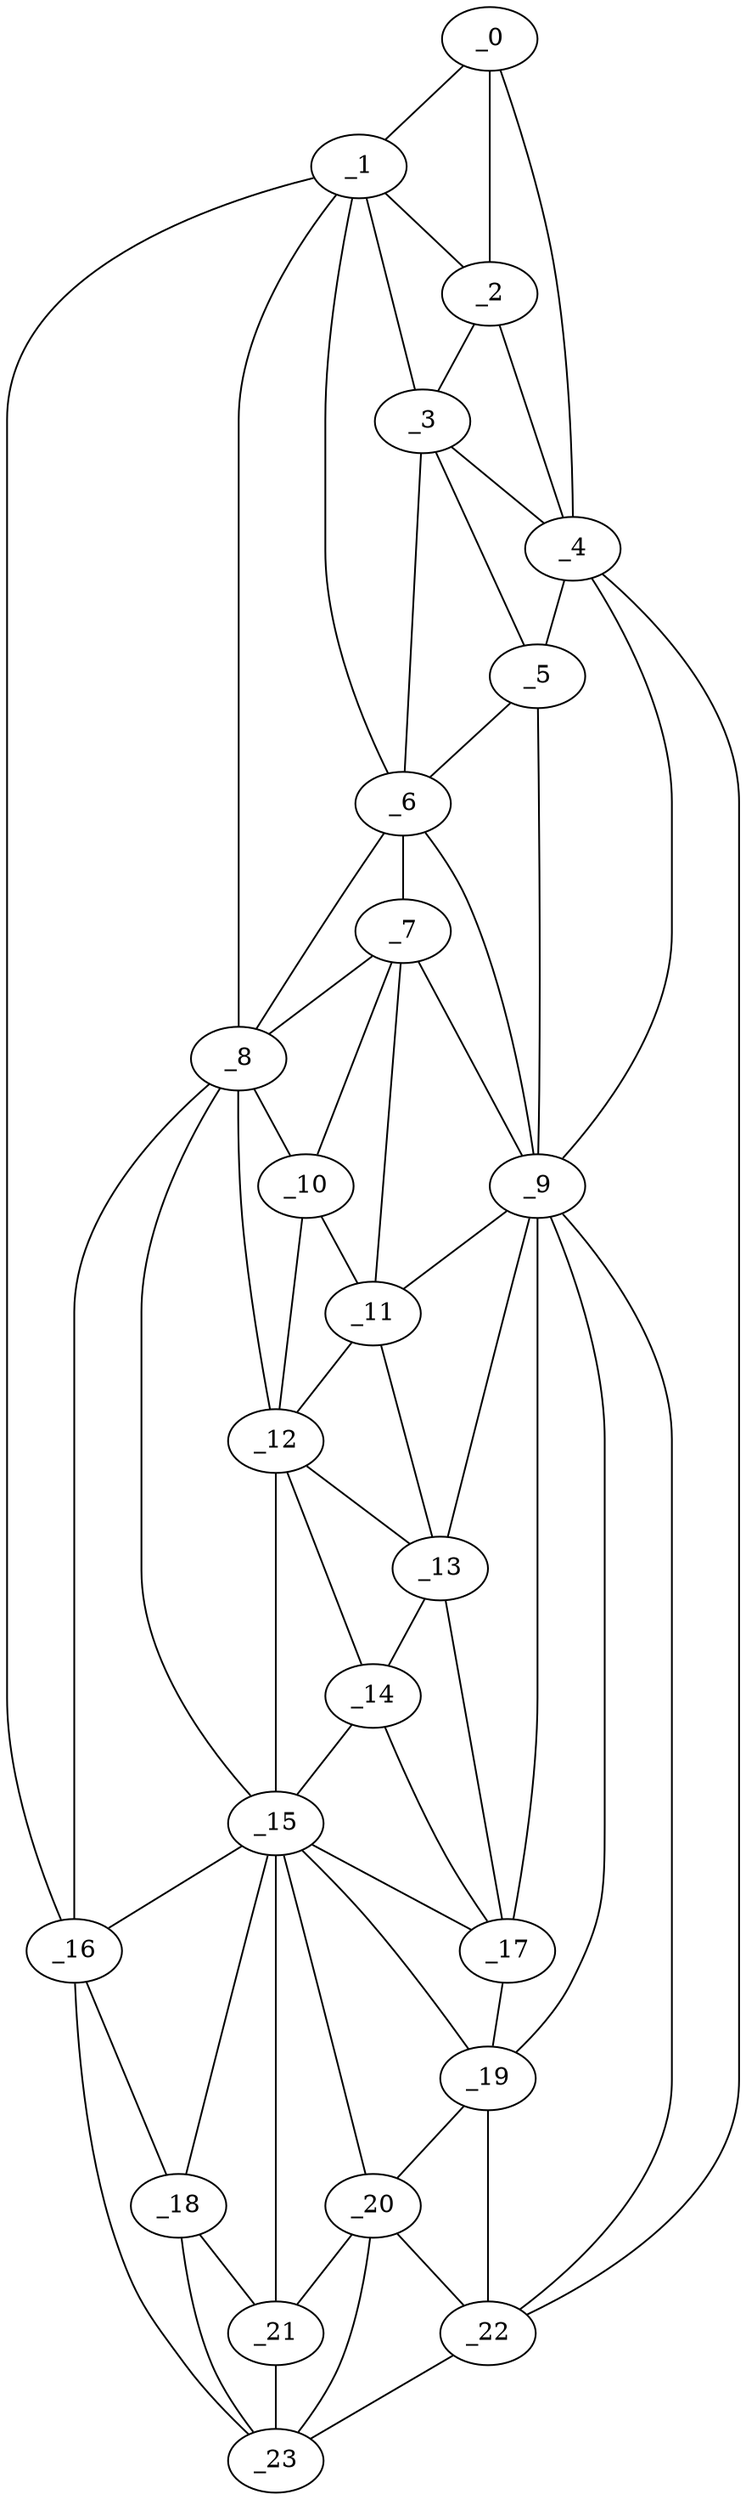 graph "obj67__240.gxl" {
	_0	 [x=4,
		y=30];
	_1	 [x=5,
		y=50];
	_0 -- _1	 [valence=1];
	_2	 [x=20,
		y=30];
	_0 -- _2	 [valence=2];
	_4	 [x=39,
		y=23];
	_0 -- _4	 [valence=1];
	_1 -- _2	 [valence=2];
	_3	 [x=31,
		y=32];
	_1 -- _3	 [valence=2];
	_6	 [x=43,
		y=40];
	_1 -- _6	 [valence=1];
	_8	 [x=54,
		y=67];
	_1 -- _8	 [valence=2];
	_16	 [x=87,
		y=105];
	_1 -- _16	 [valence=1];
	_2 -- _3	 [valence=2];
	_2 -- _4	 [valence=2];
	_3 -- _4	 [valence=1];
	_5	 [x=43,
		y=37];
	_3 -- _5	 [valence=2];
	_3 -- _6	 [valence=2];
	_4 -- _5	 [valence=2];
	_9	 [x=57,
		y=39];
	_4 -- _9	 [valence=1];
	_22	 [x=123,
		y=74];
	_4 -- _22	 [valence=1];
	_5 -- _6	 [valence=1];
	_5 -- _9	 [valence=1];
	_7	 [x=52,
		y=48];
	_6 -- _7	 [valence=2];
	_6 -- _8	 [valence=2];
	_6 -- _9	 [valence=2];
	_7 -- _8	 [valence=1];
	_7 -- _9	 [valence=2];
	_10	 [x=62,
		y=59];
	_7 -- _10	 [valence=2];
	_11	 [x=64,
		y=50];
	_7 -- _11	 [valence=2];
	_8 -- _10	 [valence=2];
	_12	 [x=73,
		y=62];
	_8 -- _12	 [valence=2];
	_15	 [x=86,
		y=86];
	_8 -- _15	 [valence=2];
	_8 -- _16	 [valence=2];
	_9 -- _11	 [valence=2];
	_13	 [x=77,
		y=56];
	_9 -- _13	 [valence=1];
	_17	 [x=88,
		y=61];
	_9 -- _17	 [valence=1];
	_19	 [x=102,
		y=67];
	_9 -- _19	 [valence=2];
	_9 -- _22	 [valence=1];
	_10 -- _11	 [valence=2];
	_10 -- _12	 [valence=2];
	_11 -- _12	 [valence=2];
	_11 -- _13	 [valence=1];
	_12 -- _13	 [valence=2];
	_14	 [x=81,
		y=63];
	_12 -- _14	 [valence=1];
	_12 -- _15	 [valence=1];
	_13 -- _14	 [valence=2];
	_13 -- _17	 [valence=1];
	_14 -- _15	 [valence=1];
	_14 -- _17	 [valence=2];
	_15 -- _16	 [valence=2];
	_15 -- _17	 [valence=2];
	_18	 [x=101,
		y=99];
	_15 -- _18	 [valence=1];
	_15 -- _19	 [valence=2];
	_20	 [x=109,
		y=85];
	_15 -- _20	 [valence=2];
	_21	 [x=109,
		y=89];
	_15 -- _21	 [valence=2];
	_16 -- _18	 [valence=1];
	_23	 [x=125,
		y=96];
	_16 -- _23	 [valence=1];
	_17 -- _19	 [valence=1];
	_18 -- _21	 [valence=2];
	_18 -- _23	 [valence=2];
	_19 -- _20	 [valence=2];
	_19 -- _22	 [valence=2];
	_20 -- _21	 [valence=2];
	_20 -- _22	 [valence=1];
	_20 -- _23	 [valence=2];
	_21 -- _23	 [valence=2];
	_22 -- _23	 [valence=1];
}
